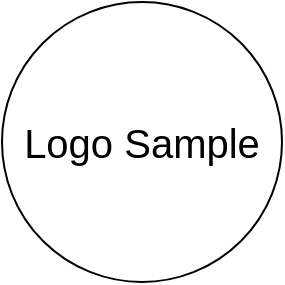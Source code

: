 <mxfile version="24.6.4" type="device">
  <diagram name="ページ1" id="U7pFd1WEHmhAA4g5N0mc">
    <mxGraphModel dx="1114" dy="893" grid="1" gridSize="10" guides="1" tooltips="1" connect="1" arrows="1" fold="1" page="1" pageScale="1" pageWidth="827" pageHeight="1169" math="0" shadow="0">
      <root>
        <mxCell id="0" />
        <mxCell id="1" parent="0" />
        <mxCell id="Pl00eCiiLzWOpuDl3vzT-1" value="&lt;font style=&quot;font-size: 20px;&quot;&gt;Logo Sample&lt;/font&gt;" style="ellipse;whiteSpace=wrap;html=1;aspect=fixed;" vertex="1" parent="1">
          <mxGeometry x="334" y="270" width="140" height="140" as="geometry" />
        </mxCell>
      </root>
    </mxGraphModel>
  </diagram>
</mxfile>

